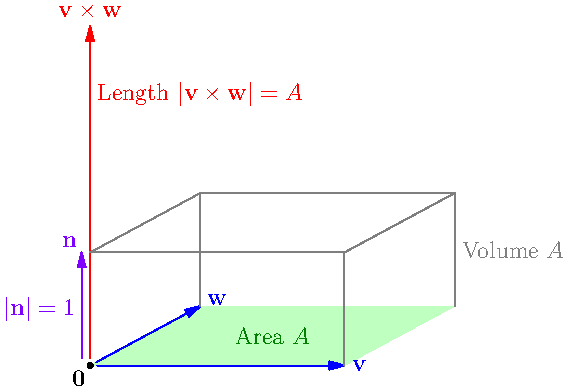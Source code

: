 size(10cm);
pair O = (0,0);
pair v = (3,0);
pair w = (1.3,0.7);
fill(O--v--(v+w)--w--cycle, palegreen);
label("Area $A$", (v+w)/2, deepgreen);
draw(O--v, blue, EndArrow, BeginMargin);
draw(O--w, blue, EndArrow, BeginMargin);
label("$\mathbf{v}$", v, dir(v), blue);
label("$\mathbf{w}$", w, dir(w), blue);
pair vxw = (0,4);
draw(O--vxw, red, EndArrow, BeginMargin);
label("$\mathbf{v} \times \mathbf{w}$", vxw, dir(90), red);
label("Length $|\mathbf{v} \times \mathbf{w}| = A$", 0.8*vxw, dir(0), red);
dot("$\mathbf{0}$", O, dir(225));
transform t = shift(-0.1,0);
pair n = vxw/3;
label("$\mathbf{n}$", t*n, dir(135), purple);
draw(t*(O--n), purple, EndArrow, BeginMargin);
label("$|\mathbf{n}| = 1$", t*(n/2), dir(180), purple);

draw(n--(v+n)--(v+n+w)--(n+w)--cycle, grey);
draw(w--(n+w), grey);
draw(v--(n+v), grey);
draw((v+w)--(n+v+w), grey);
label("Volume $A$", midpoint((v+w)--(n+v+w)), dir(0), grey);
